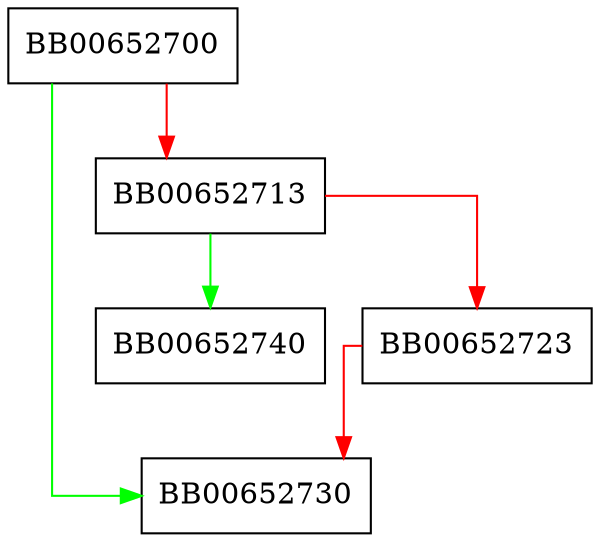 digraph TS_TST_INFO_set_nonce {
  node [shape="box"];
  graph [splines=ortho];
  BB00652700 -> BB00652730 [color="green"];
  BB00652700 -> BB00652713 [color="red"];
  BB00652713 -> BB00652740 [color="green"];
  BB00652713 -> BB00652723 [color="red"];
  BB00652723 -> BB00652730 [color="red"];
}
